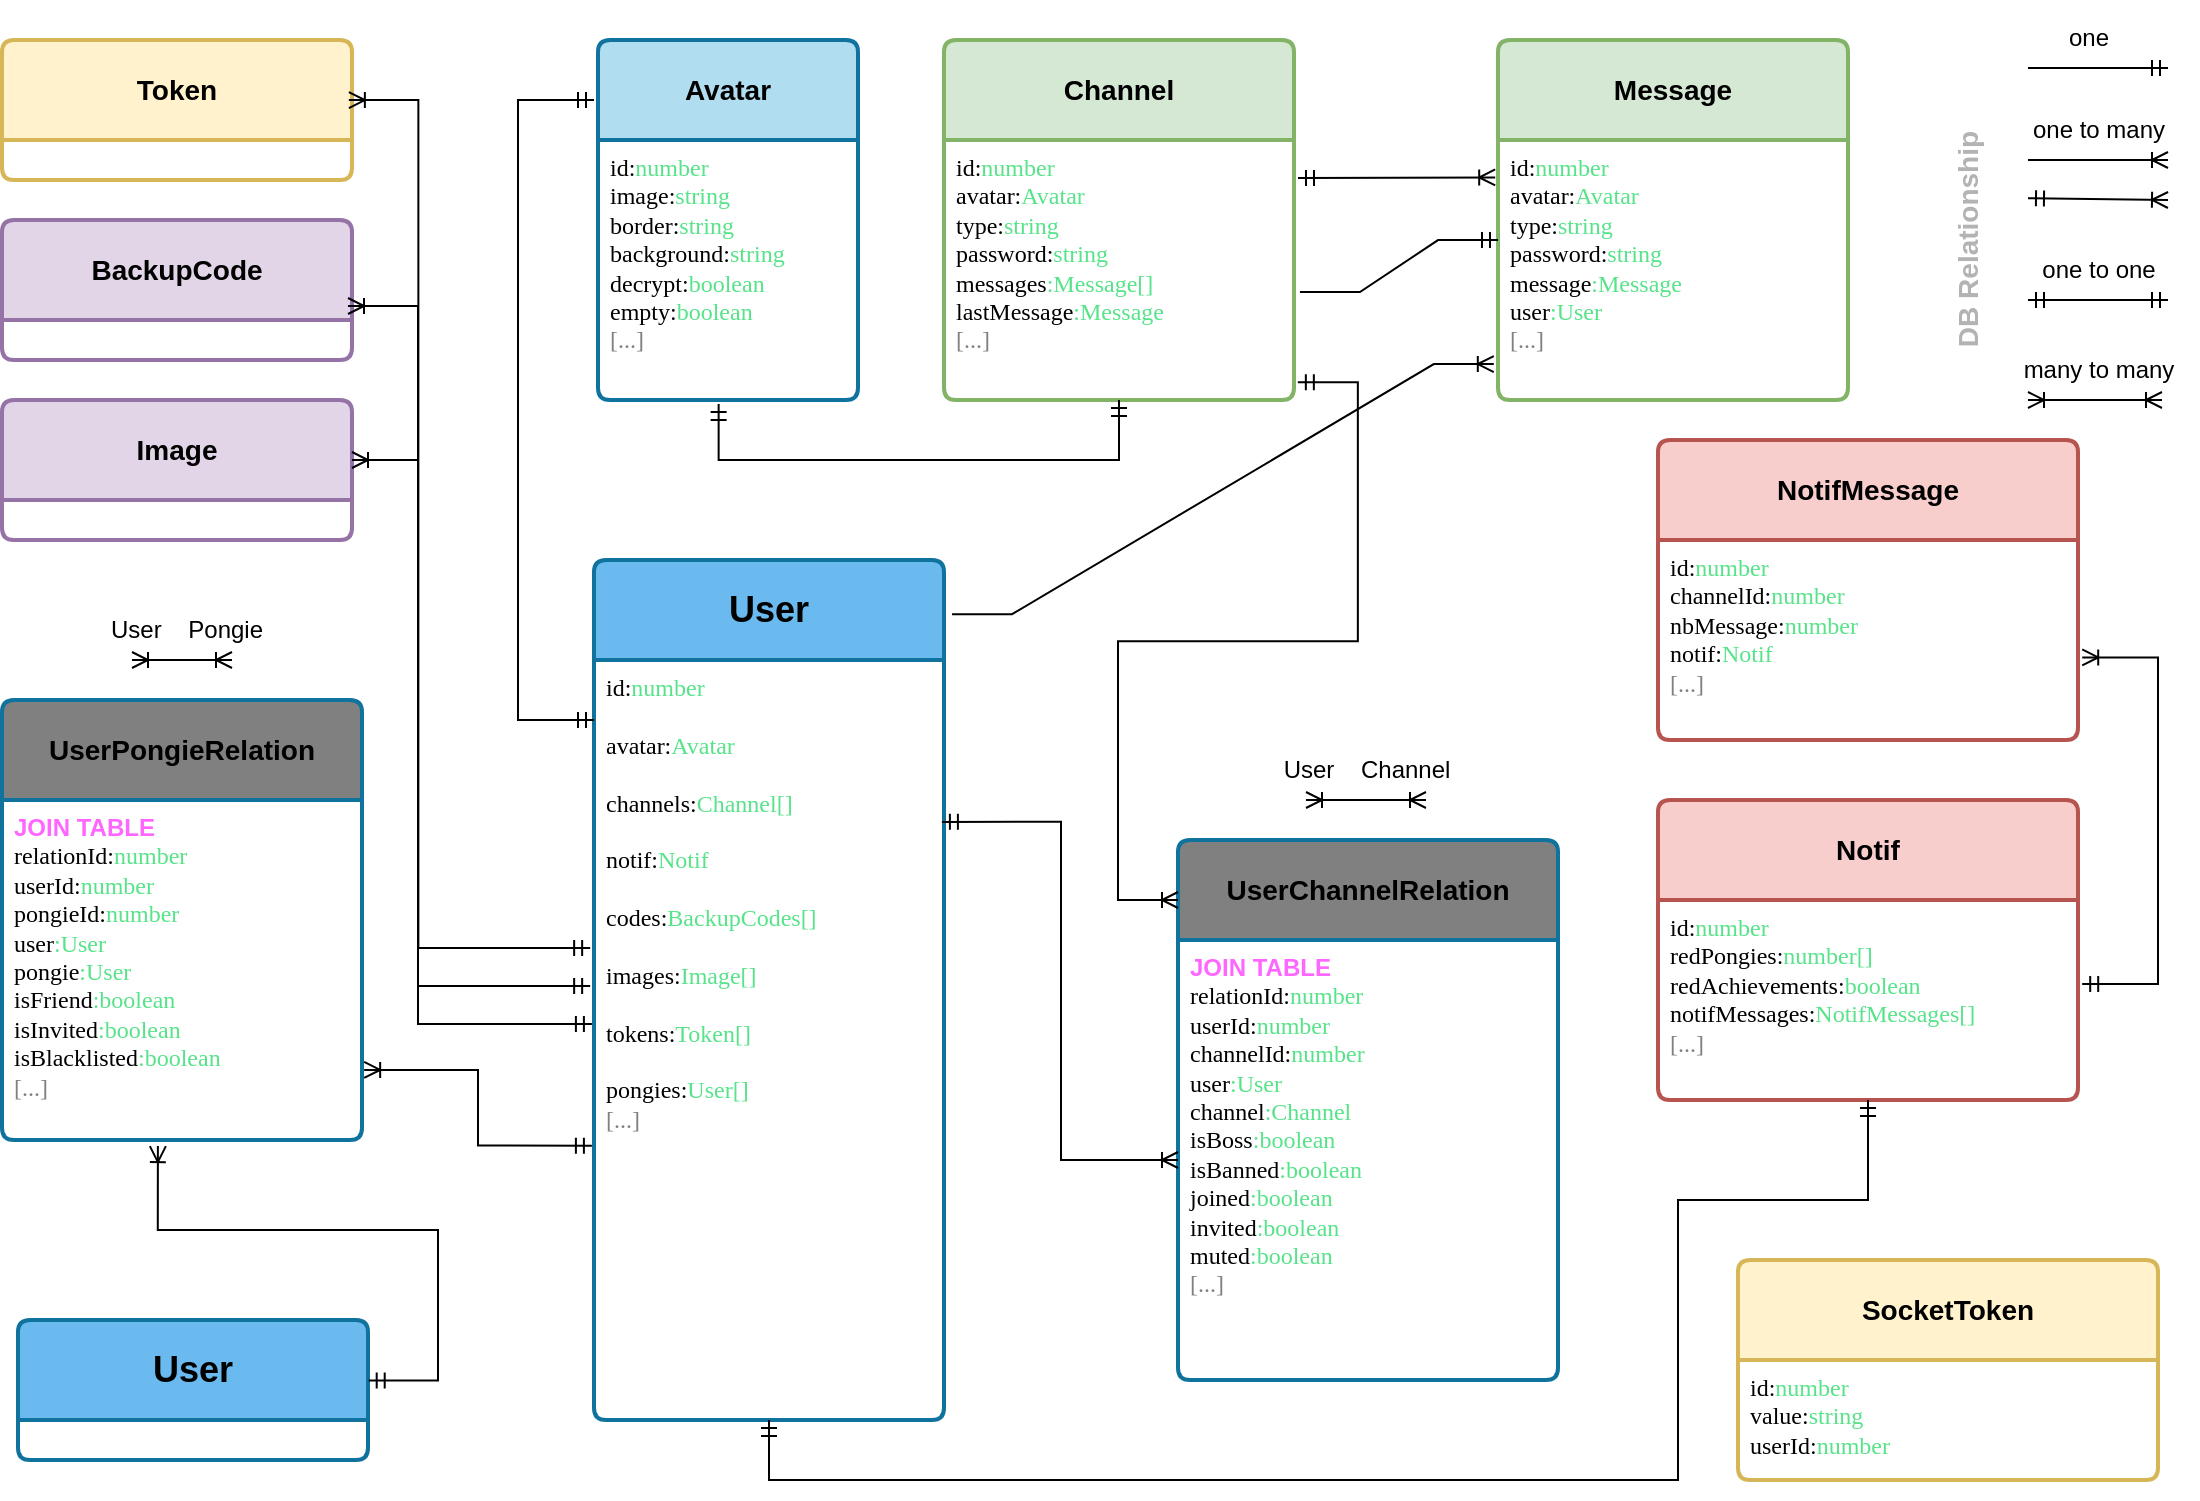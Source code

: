<mxfile version="21.8.2" type="device">
  <diagram name="Page-1" id="lZIOslRT0oEuY_ROMTBl">
    <mxGraphModel dx="759" dy="1109" grid="1" gridSize="10" guides="1" tooltips="1" connect="1" arrows="1" fold="1" page="1" pageScale="1" pageWidth="1169" pageHeight="827" math="0" shadow="0">
      <root>
        <mxCell id="0" />
        <mxCell id="1" parent="0" />
        <mxCell id="j-FZtMcil6Uh2wWwceDC-28" value="&lt;b&gt;&lt;font style=&quot;font-size: 18px;&quot;&gt;User&lt;/font&gt;&lt;/b&gt;" style="swimlane;childLayout=stackLayout;horizontal=1;startSize=50;horizontalStack=0;rounded=1;fontSize=14;fontStyle=0;strokeWidth=2;resizeParent=0;resizeLast=1;shadow=0;dashed=0;align=center;arcSize=4;whiteSpace=wrap;html=1;fillColor=#6ABAF0;strokeColor=#10739e;" parent="1" vertex="1">
          <mxGeometry x="338" y="300" width="175" height="430" as="geometry">
            <mxRectangle x="425" y="280" width="80" height="50" as="alternateBounds" />
          </mxGeometry>
        </mxCell>
        <mxCell id="j-FZtMcil6Uh2wWwceDC-29" value="&lt;div&gt;&lt;font face=&quot;Lucida Console&quot;&gt;id:&lt;font color=&quot;#57e389&quot;&gt;number&lt;/font&gt;&lt;/font&gt;&lt;/div&gt;&lt;div&gt;&lt;div&gt;&lt;font face=&quot;Lucida Console&quot;&gt;&lt;br&gt;&lt;/font&gt;&lt;/div&gt;&lt;div&gt;&lt;font face=&quot;Lucida Console&quot;&gt;avatar:&lt;font color=&quot;#57e389&quot;&gt;Avatar&lt;/font&gt;&lt;/font&gt;&lt;div&gt;&lt;br&gt;&lt;/div&gt;&lt;/div&gt;&lt;/div&gt;&lt;div&gt;&lt;div&gt;&lt;font face=&quot;Lucida Console&quot;&gt;channels:&lt;font color=&quot;#57e389&quot;&gt;Channel[]&lt;/font&gt;&lt;/font&gt;&lt;/div&gt;&lt;/div&gt;&lt;div&gt;&lt;div&gt;&lt;div&gt;&lt;font face=&quot;Lucida Console&quot;&gt;&lt;br&gt;&lt;/font&gt;&lt;/div&gt;&lt;div&gt;&lt;font face=&quot;Lucida Console&quot;&gt;notif:&lt;font color=&quot;#57e389&quot;&gt;Notif&lt;/font&gt;&lt;/font&gt;&lt;/div&gt;&lt;div&gt;&lt;div&gt;&lt;div&gt;&lt;font face=&quot;Lucida Console&quot;&gt;&lt;br&gt;&lt;/font&gt;&lt;/div&gt;&lt;div&gt;&lt;font face=&quot;Lucida Console&quot;&gt;codes:&lt;font color=&quot;#57e389&quot;&gt;BackupCodes[]&lt;/font&gt;&lt;/font&gt;&lt;/div&gt;&lt;/div&gt;&lt;/div&gt;&lt;/div&gt;&lt;/div&gt;&lt;div&gt;&lt;div&gt;&lt;div&gt;&lt;font face=&quot;Lucida Console&quot;&gt;&lt;br&gt;&lt;/font&gt;&lt;/div&gt;&lt;div&gt;&lt;font face=&quot;Lucida Console&quot;&gt;images:&lt;font color=&quot;#57e389&quot;&gt;Image[]&lt;/font&gt;&lt;/font&gt;&lt;/div&gt;&lt;div&gt;&lt;div&gt;&lt;div&gt;&lt;font face=&quot;Lucida Console&quot;&gt;&lt;br&gt;&lt;/font&gt;&lt;/div&gt;&lt;div&gt;&lt;font face=&quot;Lucida Console&quot;&gt;tokens:&lt;font color=&quot;#57e389&quot;&gt;Token[]&lt;/font&gt;&lt;/font&gt;&lt;/div&gt;&lt;div&gt;&lt;font face=&quot;Lucida Console&quot;&gt;&lt;font color=&quot;#57e389&quot;&gt;&lt;br&gt;&lt;/font&gt;&lt;/font&gt;&lt;/div&gt;&lt;div&gt;&lt;div&gt;&lt;font face=&quot;Lucida Console&quot;&gt;pongies:&lt;font color=&quot;#57e389&quot;&gt;User[]&lt;/font&gt;&lt;/font&gt;&lt;/div&gt;&lt;/div&gt;&lt;/div&gt;&lt;/div&gt;&lt;/div&gt;&lt;/div&gt;&lt;div&gt;&lt;font face=&quot;Lucida Console&quot; color=&quot;#808080&quot;&gt;[...]&lt;/font&gt;&lt;font face=&quot;Lucida Console&quot;&gt;&lt;br&gt;&lt;/font&gt;&lt;/div&gt;" style="align=left;strokeColor=none;fillColor=none;spacingLeft=4;fontSize=12;verticalAlign=top;resizable=0;rotatable=0;part=1;html=1;" parent="j-FZtMcil6Uh2wWwceDC-28" vertex="1">
          <mxGeometry y="50" width="175" height="380" as="geometry" />
        </mxCell>
        <mxCell id="j-FZtMcil6Uh2wWwceDC-30" value="&lt;b&gt;Avatar&lt;/b&gt;" style="swimlane;childLayout=stackLayout;horizontal=1;startSize=50;horizontalStack=0;rounded=1;fontSize=14;fontStyle=0;strokeWidth=2;resizeParent=0;resizeLast=1;shadow=0;dashed=0;align=center;arcSize=4;whiteSpace=wrap;html=1;fillColor=#b1ddf0;strokeColor=#10739e;" parent="1" vertex="1">
          <mxGeometry x="340" y="40" width="130" height="180" as="geometry" />
        </mxCell>
        <mxCell id="j-FZtMcil6Uh2wWwceDC-31" value="&lt;div&gt;&lt;font face=&quot;Lucida Console&quot;&gt;id:&lt;font color=&quot;#57e389&quot;&gt;number&lt;/font&gt;&lt;/font&gt;&lt;/div&gt;&lt;div&gt;&lt;font face=&quot;Lucida Console&quot;&gt;image:&lt;font color=&quot;#57e389&quot;&gt;string&lt;/font&gt;&lt;/font&gt;&lt;/div&gt;&lt;div&gt;&lt;font face=&quot;Lucida Console&quot;&gt;border:&lt;font color=&quot;#57e389&quot;&gt;string&lt;/font&gt;&lt;/font&gt;&lt;/div&gt;&lt;div&gt;&lt;font face=&quot;Lucida Console&quot;&gt;background:&lt;font color=&quot;#57e389&quot;&gt;string&lt;/font&gt;&lt;/font&gt;&lt;/div&gt;&lt;div&gt;&lt;font face=&quot;Lucida Console&quot;&gt;decrypt:&lt;font color=&quot;#57e389&quot;&gt;boolean&lt;/font&gt;&lt;/font&gt;&lt;/div&gt;&lt;div&gt;&lt;font face=&quot;Lucida Console&quot;&gt;empty:&lt;font color=&quot;#57e389&quot;&gt;boolean&lt;/font&gt;&lt;br&gt;&lt;/font&gt;&lt;/div&gt;&lt;div&gt;&lt;font face=&quot;Lucida Console&quot; color=&quot;#808080&quot;&gt;[...]&lt;/font&gt;&lt;/div&gt;" style="align=left;strokeColor=none;fillColor=none;spacingLeft=4;fontSize=12;verticalAlign=top;resizable=0;rotatable=0;part=1;html=1;" parent="j-FZtMcil6Uh2wWwceDC-30" vertex="1">
          <mxGeometry y="50" width="130" height="130" as="geometry" />
        </mxCell>
        <mxCell id="j-FZtMcil6Uh2wWwceDC-37" value="" style="edgeStyle=elbowEdgeStyle;fontSize=12;html=1;endArrow=ERmandOne;startArrow=ERmandOne;rounded=0;entryX=0.011;entryY=0.079;entryDx=0;entryDy=0;entryPerimeter=0;" parent="1" edge="1">
          <mxGeometry width="100" height="100" relative="1" as="geometry">
            <mxPoint x="338" y="70" as="sourcePoint" />
            <mxPoint x="338.005" y="380.02" as="targetPoint" />
            <Array as="points">
              <mxPoint x="300" y="220" />
            </Array>
          </mxGeometry>
        </mxCell>
        <mxCell id="j-FZtMcil6Uh2wWwceDC-41" value="&lt;b&gt;&lt;font style=&quot;font-size: 18px;&quot;&gt;User&lt;/font&gt;&lt;/b&gt;" style="swimlane;childLayout=stackLayout;horizontal=1;startSize=50;horizontalStack=0;rounded=1;fontSize=14;fontStyle=0;strokeWidth=2;resizeParent=0;resizeLast=1;shadow=0;dashed=0;align=center;arcSize=4;whiteSpace=wrap;html=1;fillColor=#6ABAF0;strokeColor=#10739e;" parent="1" vertex="1">
          <mxGeometry x="50" y="680" width="175" height="70" as="geometry">
            <mxRectangle x="50" y="680" width="175" height="50" as="alternateBounds" />
          </mxGeometry>
        </mxCell>
        <mxCell id="j-FZtMcil6Uh2wWwceDC-43" value="&lt;b&gt;UserPongieRelation&lt;/b&gt;" style="swimlane;childLayout=stackLayout;horizontal=1;startSize=50;horizontalStack=0;rounded=1;fontSize=14;fontStyle=0;strokeWidth=2;resizeParent=0;resizeLast=1;shadow=0;dashed=0;align=center;arcSize=4;whiteSpace=wrap;html=1;fillColor=#808080;strokeColor=#10739e;" parent="1" vertex="1">
          <mxGeometry x="42" y="370" width="180" height="220" as="geometry">
            <mxRectangle x="425" y="280" width="80" height="50" as="alternateBounds" />
          </mxGeometry>
        </mxCell>
        <mxCell id="j-FZtMcil6Uh2wWwceDC-44" value="&lt;div align=&quot;left&quot;&gt;&lt;b&gt;&lt;font color=&quot;#ff66ff&quot;&gt;JOIN TABLE&lt;/font&gt;&lt;/b&gt;&lt;br&gt;&lt;/div&gt;&lt;div&gt;&lt;font face=&quot;Lucida Console&quot;&gt;relationId:&lt;font color=&quot;#57e389&quot;&gt;number&lt;/font&gt;&lt;/font&gt;&lt;/div&gt;&lt;div&gt;&lt;div&gt;&lt;font face=&quot;Lucida Console&quot;&gt;userId:&lt;font color=&quot;#57e389&quot;&gt;number&lt;/font&gt;&lt;/font&gt;&lt;/div&gt;&lt;div&gt;&lt;font face=&quot;Lucida Console&quot;&gt;pongieId:&lt;font color=&quot;#57e389&quot;&gt;number&lt;/font&gt;&lt;/font&gt;&lt;div&gt;&lt;font face=&quot;Lucida Console&quot;&gt;user&lt;font color=&quot;#57e389&quot;&gt;:User&lt;/font&gt;&lt;/font&gt;&lt;/div&gt;&lt;div&gt;&lt;div&gt;&lt;font face=&quot;Lucida Console&quot;&gt;pongie&lt;font color=&quot;#57e389&quot;&gt;:User&lt;/font&gt;&lt;/font&gt;&lt;/div&gt;&lt;div&gt;&lt;div&gt;&lt;font face=&quot;Lucida Console&quot;&gt;isFriend&lt;font color=&quot;#57e389&quot;&gt;:boolean&lt;/font&gt;&lt;/font&gt;&lt;/div&gt;&lt;div&gt;&lt;div&gt;&lt;div&gt;&lt;font face=&quot;Lucida Console&quot;&gt;isInvited&lt;font color=&quot;#57e389&quot;&gt;:boolean&lt;/font&gt;&lt;/font&gt;&lt;/div&gt;&lt;div&gt;&lt;div&gt;&lt;div&gt;&lt;div&gt;&lt;font face=&quot;Lucida Console&quot;&gt;isBlacklisted&lt;font color=&quot;#57e389&quot;&gt;:boolean&lt;/font&gt;&lt;/font&gt;&lt;/div&gt;&lt;/div&gt;&lt;/div&gt;&lt;/div&gt;&lt;/div&gt;&lt;/div&gt;&lt;/div&gt;&lt;/div&gt;&lt;/div&gt;&lt;/div&gt;&lt;div&gt;&lt;font face=&quot;Lucida Console&quot; color=&quot;#808080&quot;&gt;[...]&lt;/font&gt;&lt;font face=&quot;Lucida Console&quot;&gt;&lt;br&gt;&lt;/font&gt;&lt;/div&gt;" style="align=left;strokeColor=none;fillColor=none;spacingLeft=4;fontSize=12;verticalAlign=top;resizable=0;rotatable=0;part=1;html=1;" parent="j-FZtMcil6Uh2wWwceDC-43" vertex="1">
          <mxGeometry y="50" width="180" height="170" as="geometry" />
        </mxCell>
        <mxCell id="j-FZtMcil6Uh2wWwceDC-47" value="" style="edgeStyle=orthogonalEdgeStyle;fontSize=12;html=1;endArrow=ERoneToMany;startArrow=ERmandOne;rounded=0;exitX=-0.006;exitY=0.639;exitDx=0;exitDy=0;exitPerimeter=0;entryX=1.006;entryY=0.794;entryDx=0;entryDy=0;entryPerimeter=0;" parent="1" source="j-FZtMcil6Uh2wWwceDC-29" target="j-FZtMcil6Uh2wWwceDC-44" edge="1">
          <mxGeometry width="100" height="100" relative="1" as="geometry">
            <mxPoint x="280" y="380" as="sourcePoint" />
            <mxPoint x="280" y="310" as="targetPoint" />
          </mxGeometry>
        </mxCell>
        <mxCell id="j-FZtMcil6Uh2wWwceDC-48" value="" style="edgeStyle=orthogonalEdgeStyle;fontSize=12;html=1;endArrow=ERoneToMany;startArrow=ERmandOne;rounded=0;exitX=1.002;exitY=0.433;exitDx=0;exitDy=0;exitPerimeter=0;entryX=0.433;entryY=1.018;entryDx=0;entryDy=0;entryPerimeter=0;" parent="1" source="j-FZtMcil6Uh2wWwceDC-41" target="j-FZtMcil6Uh2wWwceDC-44" edge="1">
          <mxGeometry width="100" height="100" relative="1" as="geometry">
            <mxPoint x="260" y="710" as="sourcePoint" />
            <mxPoint x="120" y="640" as="targetPoint" />
            <Array as="points">
              <mxPoint x="260" y="710" />
              <mxPoint x="260" y="635" />
              <mxPoint x="120" y="635" />
            </Array>
          </mxGeometry>
        </mxCell>
        <mxCell id="j-FZtMcil6Uh2wWwceDC-57" value="&lt;b&gt;UserChannelRelation&lt;/b&gt;" style="swimlane;childLayout=stackLayout;horizontal=1;startSize=50;horizontalStack=0;rounded=1;fontSize=14;fontStyle=0;strokeWidth=2;resizeParent=0;resizeLast=1;shadow=0;dashed=0;align=center;arcSize=4;whiteSpace=wrap;html=1;fillColor=#808080;strokeColor=#10739e;" parent="1" vertex="1">
          <mxGeometry x="630" y="440" width="190" height="270" as="geometry">
            <mxRectangle x="425" y="280" width="80" height="50" as="alternateBounds" />
          </mxGeometry>
        </mxCell>
        <mxCell id="j-FZtMcil6Uh2wWwceDC-58" value="&lt;div align=&quot;left&quot;&gt;&lt;b&gt;&lt;font color=&quot;#ff66ff&quot;&gt;JOIN TABLE&lt;/font&gt;&lt;/b&gt;&lt;br&gt;&lt;/div&gt;&lt;div&gt;&lt;font face=&quot;Lucida Console&quot;&gt;relationId:&lt;font color=&quot;#57e389&quot;&gt;number&lt;/font&gt;&lt;/font&gt;&lt;/div&gt;&lt;div&gt;&lt;div&gt;&lt;font face=&quot;Lucida Console&quot;&gt;userId:&lt;font color=&quot;#57e389&quot;&gt;number&lt;/font&gt;&lt;/font&gt;&lt;/div&gt;&lt;div&gt;&lt;font face=&quot;Lucida Console&quot;&gt;channelId:&lt;font color=&quot;#57e389&quot;&gt;number&lt;/font&gt;&lt;/font&gt;&lt;div&gt;&lt;font face=&quot;Lucida Console&quot;&gt;user&lt;font color=&quot;#57e389&quot;&gt;:User&lt;/font&gt;&lt;/font&gt;&lt;/div&gt;&lt;div&gt;&lt;div&gt;&lt;font face=&quot;Lucida Console&quot;&gt;channel&lt;font color=&quot;#57e389&quot;&gt;:Channel&lt;/font&gt;&lt;/font&gt;&lt;/div&gt;&lt;div&gt;&lt;div&gt;&lt;font face=&quot;Lucida Console&quot;&gt;isBoss&lt;font color=&quot;#57e389&quot;&gt;:boolean&lt;/font&gt;&lt;/font&gt;&lt;/div&gt;&lt;div&gt;&lt;div&gt;&lt;div&gt;&lt;font face=&quot;Lucida Console&quot;&gt;isBanned&lt;font color=&quot;#57e389&quot;&gt;:boolean&lt;/font&gt;&lt;/font&gt;&lt;/div&gt;&lt;div&gt;&lt;div&gt;&lt;div&gt;&lt;div&gt;&lt;font face=&quot;Lucida Console&quot;&gt;joined&lt;font color=&quot;#57e389&quot;&gt;:boolean&lt;/font&gt;&lt;/font&gt;&lt;/div&gt;&lt;div&gt;&lt;div&gt;&lt;div&gt;&lt;div&gt;&lt;div&gt;&lt;font face=&quot;Lucida Console&quot;&gt;invited&lt;font color=&quot;#57e389&quot;&gt;:boolean&lt;/font&gt;&lt;/font&gt;&lt;/div&gt;&lt;div&gt;&lt;div&gt;&lt;div&gt;&lt;div&gt;&lt;div&gt;&lt;font face=&quot;Lucida Console&quot;&gt;muted&lt;font color=&quot;#57e389&quot;&gt;:boolean&lt;/font&gt;&lt;/font&gt;&lt;/div&gt;&lt;/div&gt;&lt;/div&gt;&lt;/div&gt;&lt;/div&gt;&lt;/div&gt;&lt;/div&gt;&lt;/div&gt;&lt;/div&gt;&lt;/div&gt;&lt;/div&gt;&lt;/div&gt;&lt;/div&gt;&lt;/div&gt;&lt;/div&gt;&lt;/div&gt;&lt;/div&gt;&lt;/div&gt;&lt;div&gt;&lt;font face=&quot;Lucida Console&quot; color=&quot;#808080&quot;&gt;[...]&lt;/font&gt;&lt;font face=&quot;Lucida Console&quot;&gt;&lt;br&gt;&lt;/font&gt;&lt;/div&gt;" style="align=left;strokeColor=none;fillColor=none;spacingLeft=4;fontSize=12;verticalAlign=top;resizable=0;rotatable=0;part=1;html=1;" parent="j-FZtMcil6Uh2wWwceDC-57" vertex="1">
          <mxGeometry y="50" width="190" height="220" as="geometry" />
        </mxCell>
        <mxCell id="j-FZtMcil6Uh2wWwceDC-59" value="" style="edgeStyle=orthogonalEdgeStyle;fontSize=12;html=1;endArrow=ERoneToMany;startArrow=ERmandOne;rounded=0;exitX=0.994;exitY=0.213;exitDx=0;exitDy=0;exitPerimeter=0;entryX=0;entryY=0.5;entryDx=0;entryDy=0;" parent="1" source="j-FZtMcil6Uh2wWwceDC-29" target="j-FZtMcil6Uh2wWwceDC-58" edge="1">
          <mxGeometry width="100" height="100" relative="1" as="geometry">
            <mxPoint x="600" y="395.93" as="sourcePoint" />
            <mxPoint x="683" y="520" as="targetPoint" />
          </mxGeometry>
        </mxCell>
        <mxCell id="j-FZtMcil6Uh2wWwceDC-63" value="" style="group" parent="1" vertex="1" connectable="0">
          <mxGeometry x="669" y="390" width="165" height="30" as="geometry" />
        </mxCell>
        <mxCell id="j-FZtMcil6Uh2wWwceDC-61" value="User&amp;nbsp;&amp;nbsp;&amp;nbsp; Channel" style="text;html=1;align=center;verticalAlign=middle;resizable=0;points=[];autosize=1;strokeColor=none;fillColor=none;" parent="j-FZtMcil6Uh2wWwceDC-63" vertex="1">
          <mxGeometry width="110" height="30" as="geometry" />
        </mxCell>
        <mxCell id="j-FZtMcil6Uh2wWwceDC-62" value="" style="edgeStyle=entityRelationEdgeStyle;fontSize=12;html=1;endArrow=ERoneToMany;startArrow=ERoneToMany;rounded=0;" parent="j-FZtMcil6Uh2wWwceDC-63" edge="1">
          <mxGeometry width="100" height="100" relative="1" as="geometry">
            <mxPoint x="25" y="30" as="sourcePoint" />
            <mxPoint x="85" y="30" as="targetPoint" />
            <Array as="points">
              <mxPoint x="165" y="30" />
            </Array>
          </mxGeometry>
        </mxCell>
        <mxCell id="j-FZtMcil6Uh2wWwceDC-64" value="" style="group" parent="1" vertex="1" connectable="0">
          <mxGeometry x="79" y="320" width="110" height="30" as="geometry" />
        </mxCell>
        <mxCell id="j-FZtMcil6Uh2wWwceDC-50" value="" style="edgeStyle=entityRelationEdgeStyle;fontSize=12;html=1;endArrow=ERoneToMany;startArrow=ERoneToMany;rounded=0;" parent="j-FZtMcil6Uh2wWwceDC-64" edge="1">
          <mxGeometry width="100" height="100" relative="1" as="geometry">
            <mxPoint x="28" y="30" as="sourcePoint" />
            <mxPoint x="78" y="30" as="targetPoint" />
          </mxGeometry>
        </mxCell>
        <mxCell id="j-FZtMcil6Uh2wWwceDC-56" value="User&amp;nbsp;&amp;nbsp;&amp;nbsp; Pongie" style="text;html=1;align=center;verticalAlign=middle;resizable=0;points=[];autosize=1;strokeColor=none;fillColor=none;" parent="j-FZtMcil6Uh2wWwceDC-64" vertex="1">
          <mxGeometry x="5" width="100" height="30" as="geometry" />
        </mxCell>
        <mxCell id="j-FZtMcil6Uh2wWwceDC-65" value="" style="edgeStyle=entityRelationEdgeStyle;fontSize=12;html=1;endArrow=ERoneToMany;startArrow=ERmandOne;rounded=0;exitX=1.011;exitY=0.932;exitDx=0;exitDy=0;exitPerimeter=0;" parent="1" source="j-FZtMcil6Uh2wWwceDC-71" edge="1">
          <mxGeometry width="100" height="100" relative="1" as="geometry">
            <mxPoint x="608.375" y="223.62" as="sourcePoint" />
            <mxPoint x="630" y="470" as="targetPoint" />
            <Array as="points">
              <mxPoint x="655.92" y="183.79" />
              <mxPoint x="935.92" y="223.79" />
              <mxPoint x="675.68" y="232.67" />
              <mxPoint x="1149.45" y="727.68" />
              <mxPoint x="1011.45" y="657.68" />
              <mxPoint x="991.45" y="637.68" />
              <mxPoint x="1109.45" y="697.68" />
              <mxPoint x="1227.45" y="677.68" />
            </Array>
          </mxGeometry>
        </mxCell>
        <mxCell id="j-FZtMcil6Uh2wWwceDC-70" value="&lt;div&gt;&lt;b&gt;Channel&lt;/b&gt;&lt;/div&gt;" style="swimlane;childLayout=stackLayout;horizontal=1;startSize=50;horizontalStack=0;rounded=1;fontSize=14;fontStyle=0;strokeWidth=2;resizeParent=0;resizeLast=1;shadow=0;dashed=0;align=center;arcSize=4;whiteSpace=wrap;html=1;fillColor=#d5e8d4;strokeColor=#82b366;" parent="1" vertex="1">
          <mxGeometry x="513" y="40" width="175" height="180" as="geometry">
            <mxRectangle x="425" y="280" width="80" height="50" as="alternateBounds" />
          </mxGeometry>
        </mxCell>
        <mxCell id="j-FZtMcil6Uh2wWwceDC-71" value="&lt;div&gt;&lt;font face=&quot;Lucida Console&quot;&gt;id:&lt;font color=&quot;#57e389&quot;&gt;number&lt;/font&gt;&lt;/font&gt;&lt;/div&gt;&lt;div&gt;&lt;div&gt;&lt;font face=&quot;Lucida Console&quot;&gt;avatar:&lt;font color=&quot;#57e389&quot;&gt;Avatar&lt;/font&gt;&lt;/font&gt;&lt;div&gt;&lt;font face=&quot;Lucida Console&quot;&gt;type:&lt;font color=&quot;#57e389&quot;&gt;string&lt;/font&gt;&lt;/font&gt;&lt;/div&gt;&lt;/div&gt;&lt;/div&gt;&lt;div&gt;&lt;div&gt;&lt;font face=&quot;Lucida Console&quot;&gt;password:&lt;font color=&quot;#57e389&quot;&gt;string&lt;/font&gt;&lt;/font&gt;&lt;/div&gt;&lt;div&gt;&lt;font face=&quot;Lucida Console&quot;&gt;messages&lt;font color=&quot;#57e389&quot;&gt;:Message[]&lt;/font&gt;&lt;/font&gt;&lt;/div&gt;&lt;div&gt;&lt;font face=&quot;Lucida Console&quot;&gt;lastMessage&lt;font color=&quot;#57e389&quot;&gt;:Message&lt;br&gt;&lt;/font&gt;&lt;/font&gt;&lt;/div&gt;&lt;/div&gt;&lt;div&gt;&lt;font face=&quot;Lucida Console&quot; color=&quot;#808080&quot;&gt;[...]&lt;/font&gt;&lt;font face=&quot;Lucida Console&quot;&gt;&lt;br&gt;&lt;/font&gt;&lt;/div&gt;" style="align=left;strokeColor=none;fillColor=none;spacingLeft=4;fontSize=12;verticalAlign=top;resizable=0;rotatable=0;part=1;html=1;" parent="j-FZtMcil6Uh2wWwceDC-70" vertex="1">
          <mxGeometry y="50" width="175" height="130" as="geometry" />
        </mxCell>
        <mxCell id="j-FZtMcil6Uh2wWwceDC-72" value="" style="edgeStyle=elbowEdgeStyle;fontSize=12;html=1;endArrow=ERmandOne;startArrow=ERmandOne;rounded=0;elbow=vertical;exitX=0.464;exitY=1.015;exitDx=0;exitDy=0;exitPerimeter=0;entryX=0.5;entryY=1;entryDx=0;entryDy=0;" parent="1" source="j-FZtMcil6Uh2wWwceDC-31" target="j-FZtMcil6Uh2wWwceDC-71" edge="1">
          <mxGeometry width="100" height="100" relative="1" as="geometry">
            <mxPoint x="380" y="220" as="sourcePoint" />
            <mxPoint x="580" y="230" as="targetPoint" />
            <Array as="points">
              <mxPoint x="470" y="250" />
            </Array>
          </mxGeometry>
        </mxCell>
        <mxCell id="j-FZtMcil6Uh2wWwceDC-74" value="&lt;b&gt;Message&lt;/b&gt;" style="swimlane;childLayout=stackLayout;horizontal=1;startSize=50;horizontalStack=0;rounded=1;fontSize=14;fontStyle=0;strokeWidth=2;resizeParent=0;resizeLast=1;shadow=0;dashed=0;align=center;arcSize=4;whiteSpace=wrap;html=1;fillColor=#d5e8d4;strokeColor=#82b366;" parent="1" vertex="1">
          <mxGeometry x="790" y="40" width="175" height="180" as="geometry">
            <mxRectangle x="425" y="280" width="80" height="50" as="alternateBounds" />
          </mxGeometry>
        </mxCell>
        <mxCell id="j-FZtMcil6Uh2wWwceDC-75" value="&lt;div&gt;&lt;font face=&quot;Lucida Console&quot;&gt;id:&lt;font color=&quot;#57e389&quot;&gt;number&lt;/font&gt;&lt;/font&gt;&lt;/div&gt;&lt;div&gt;&lt;div&gt;&lt;font face=&quot;Lucida Console&quot;&gt;avatar:&lt;font color=&quot;#57e389&quot;&gt;Avatar&lt;/font&gt;&lt;/font&gt;&lt;div&gt;&lt;font face=&quot;Lucida Console&quot;&gt;type:&lt;font color=&quot;#57e389&quot;&gt;string&lt;/font&gt;&lt;/font&gt;&lt;/div&gt;&lt;/div&gt;&lt;/div&gt;&lt;div&gt;&lt;div&gt;&lt;font face=&quot;Lucida Console&quot;&gt;password:&lt;font color=&quot;#57e389&quot;&gt;string&lt;/font&gt;&lt;/font&gt;&lt;/div&gt;&lt;div&gt;&lt;font face=&quot;Lucida Console&quot;&gt;message&lt;font color=&quot;#57e389&quot;&gt;:Message&lt;br&gt;&lt;/font&gt;&lt;/font&gt;&lt;/div&gt;&lt;/div&gt;&lt;div&gt;&lt;font face=&quot;Lucida Console&quot;&gt;user&lt;font color=&quot;#57e389&quot;&gt;:User&lt;/font&gt;&lt;/font&gt;&lt;/div&gt;&lt;div&gt;&lt;font face=&quot;Lucida Console&quot; color=&quot;#808080&quot;&gt;[...]&lt;/font&gt;&lt;font face=&quot;Lucida Console&quot;&gt;&lt;br&gt;&lt;/font&gt;&lt;/div&gt;" style="align=left;strokeColor=none;fillColor=none;spacingLeft=4;fontSize=12;verticalAlign=top;resizable=0;rotatable=0;part=1;html=1;" parent="j-FZtMcil6Uh2wWwceDC-74" vertex="1">
          <mxGeometry y="50" width="175" height="130" as="geometry" />
        </mxCell>
        <mxCell id="j-FZtMcil6Uh2wWwceDC-76" value="" style="fontSize=12;html=1;endArrow=ERoneToMany;startArrow=ERmandOne;rounded=0;entryX=-0.008;entryY=0.144;entryDx=0;entryDy=0;entryPerimeter=0;" parent="1" target="j-FZtMcil6Uh2wWwceDC-75" edge="1">
          <mxGeometry width="100" height="100" relative="1" as="geometry">
            <mxPoint x="690" y="109" as="sourcePoint" />
            <mxPoint x="750" y="120" as="targetPoint" />
          </mxGeometry>
        </mxCell>
        <mxCell id="j-FZtMcil6Uh2wWwceDC-82" value="" style="edgeStyle=entityRelationEdgeStyle;fontSize=12;html=1;endArrow=ERmandOne;rounded=0;exitX=1.017;exitY=0.585;exitDx=0;exitDy=0;entryX=0;entryY=0.385;entryDx=0;entryDy=0;entryPerimeter=0;exitPerimeter=0;" parent="1" source="j-FZtMcil6Uh2wWwceDC-71" target="j-FZtMcil6Uh2wWwceDC-75" edge="1">
          <mxGeometry width="100" height="100" relative="1" as="geometry">
            <mxPoint x="660" y="320" as="sourcePoint" />
            <mxPoint x="760" y="220" as="targetPoint" />
          </mxGeometry>
        </mxCell>
        <mxCell id="j-FZtMcil6Uh2wWwceDC-84" value="" style="edgeStyle=entityRelationEdgeStyle;fontSize=12;html=1;endArrow=ERoneToMany;rounded=0;exitX=1.023;exitY=0.063;exitDx=0;exitDy=0;exitPerimeter=0;entryX=-0.012;entryY=0.862;entryDx=0;entryDy=0;entryPerimeter=0;" parent="1" source="j-FZtMcil6Uh2wWwceDC-28" target="j-FZtMcil6Uh2wWwceDC-75" edge="1">
          <mxGeometry width="100" height="100" relative="1" as="geometry">
            <mxPoint x="600" y="350" as="sourcePoint" />
            <mxPoint x="758" y="213" as="targetPoint" />
            <Array as="points">
              <mxPoint x="940" y="160" />
            </Array>
          </mxGeometry>
        </mxCell>
        <mxCell id="j-FZtMcil6Uh2wWwceDC-86" value="&lt;b&gt;Notif&lt;/b&gt;" style="swimlane;childLayout=stackLayout;horizontal=1;startSize=50;horizontalStack=0;rounded=1;fontSize=14;fontStyle=0;strokeWidth=2;resizeParent=0;resizeLast=1;shadow=0;dashed=0;align=center;arcSize=4;whiteSpace=wrap;html=1;fillColor=#f8cecc;strokeColor=#b85450;" parent="1" vertex="1">
          <mxGeometry x="870" y="420" width="210" height="150" as="geometry">
            <mxRectangle x="425" y="280" width="80" height="50" as="alternateBounds" />
          </mxGeometry>
        </mxCell>
        <mxCell id="j-FZtMcil6Uh2wWwceDC-87" value="&lt;div&gt;&lt;font face=&quot;Lucida Console&quot;&gt;id:&lt;font color=&quot;#57e389&quot;&gt;number&lt;/font&gt;&lt;/font&gt;&lt;/div&gt;&lt;div&gt;&lt;div&gt;&lt;font face=&quot;Lucida Console&quot;&gt;redPongies:&lt;font color=&quot;#57e389&quot;&gt;number[]&lt;/font&gt;&lt;/font&gt;&lt;div&gt;&lt;font face=&quot;Lucida Console&quot;&gt;redAchievements:&lt;font color=&quot;#57e389&quot;&gt;boolean&lt;/font&gt;&lt;/font&gt;&lt;/div&gt;&lt;/div&gt;&lt;/div&gt;&lt;div&gt;&lt;div&gt;&lt;font face=&quot;Lucida Console&quot;&gt;notifMessages:&lt;font color=&quot;#57e389&quot;&gt;NotifMessages[]&lt;/font&gt;&lt;/font&gt;&lt;/div&gt;&lt;/div&gt;&lt;div&gt;&lt;font face=&quot;Lucida Console&quot; color=&quot;#808080&quot;&gt;[...]&lt;/font&gt;&lt;font face=&quot;Lucida Console&quot;&gt;&lt;br&gt;&lt;/font&gt;&lt;/div&gt;" style="align=left;strokeColor=none;fillColor=none;spacingLeft=4;fontSize=12;verticalAlign=top;resizable=0;rotatable=0;part=1;html=1;" parent="j-FZtMcil6Uh2wWwceDC-86" vertex="1">
          <mxGeometry y="50" width="210" height="100" as="geometry" />
        </mxCell>
        <mxCell id="j-FZtMcil6Uh2wWwceDC-88" value="" style="edgeStyle=orthogonalEdgeStyle;fontSize=12;html=1;endArrow=ERmandOne;startArrow=ERmandOne;rounded=0;elbow=vertical;exitX=0.5;exitY=1;exitDx=0;exitDy=0;entryX=0.5;entryY=1;entryDx=0;entryDy=0;" parent="1" source="j-FZtMcil6Uh2wWwceDC-29" target="j-FZtMcil6Uh2wWwceDC-87" edge="1">
          <mxGeometry width="100" height="100" relative="1" as="geometry">
            <mxPoint x="500" y="760" as="sourcePoint" />
            <mxPoint x="1020" y="760" as="targetPoint" />
            <Array as="points">
              <mxPoint x="426" y="760" />
              <mxPoint x="880" y="760" />
              <mxPoint x="880" y="620" />
              <mxPoint x="975" y="620" />
            </Array>
          </mxGeometry>
        </mxCell>
        <mxCell id="j-FZtMcil6Uh2wWwceDC-89" value="" style="edgeStyle=elbowEdgeStyle;fontSize=12;html=1;endArrow=ERoneToMany;startArrow=ERmandOne;rounded=0;entryX=1.01;entryY=0.587;entryDx=0;entryDy=0;entryPerimeter=0;exitX=1.01;exitY=0.42;exitDx=0;exitDy=0;exitPerimeter=0;" parent="1" source="j-FZtMcil6Uh2wWwceDC-87" target="j-FZtMcil6Uh2wWwceDC-91" edge="1">
          <mxGeometry width="100" height="100" relative="1" as="geometry">
            <mxPoint x="1090" y="685" as="sourcePoint" />
            <mxPoint x="1090" y="390" as="targetPoint" />
            <Array as="points">
              <mxPoint x="1120" y="540" />
            </Array>
          </mxGeometry>
        </mxCell>
        <mxCell id="j-FZtMcil6Uh2wWwceDC-90" value="&lt;b&gt;NotifMessage&lt;/b&gt;" style="swimlane;childLayout=stackLayout;horizontal=1;startSize=50;horizontalStack=0;rounded=1;fontSize=14;fontStyle=0;strokeWidth=2;resizeParent=0;resizeLast=1;shadow=0;dashed=0;align=center;arcSize=4;whiteSpace=wrap;html=1;fillColor=#f8cecc;strokeColor=#b85450;" parent="1" vertex="1">
          <mxGeometry x="870" y="240" width="210" height="150" as="geometry">
            <mxRectangle x="425" y="280" width="80" height="50" as="alternateBounds" />
          </mxGeometry>
        </mxCell>
        <mxCell id="j-FZtMcil6Uh2wWwceDC-91" value="&lt;div&gt;&lt;font face=&quot;Lucida Console&quot;&gt;id:&lt;font color=&quot;#57e389&quot;&gt;number&lt;/font&gt;&lt;/font&gt;&lt;/div&gt;&lt;div&gt;&lt;div&gt;&lt;font face=&quot;Lucida Console&quot;&gt;channelId:&lt;font color=&quot;#57e389&quot;&gt;number&lt;/font&gt;&lt;/font&gt;&lt;div&gt;&lt;font face=&quot;Lucida Console&quot;&gt;nbMessage:&lt;font color=&quot;#57e389&quot;&gt;number&lt;/font&gt;&lt;/font&gt;&lt;/div&gt;&lt;/div&gt;&lt;/div&gt;&lt;div&gt;&lt;div&gt;&lt;font face=&quot;Lucida Console&quot;&gt;notif:&lt;font color=&quot;#57e389&quot;&gt;Notif&lt;/font&gt;&lt;/font&gt;&lt;/div&gt;&lt;/div&gt;&lt;div&gt;&lt;font face=&quot;Lucida Console&quot; color=&quot;#808080&quot;&gt;[...]&lt;/font&gt;&lt;font face=&quot;Lucida Console&quot;&gt;&lt;br&gt;&lt;/font&gt;&lt;/div&gt;" style="align=left;strokeColor=none;fillColor=none;spacingLeft=4;fontSize=12;verticalAlign=top;resizable=0;rotatable=0;part=1;html=1;" parent="j-FZtMcil6Uh2wWwceDC-90" vertex="1">
          <mxGeometry y="50" width="210" height="100" as="geometry" />
        </mxCell>
        <mxCell id="j-FZtMcil6Uh2wWwceDC-92" value="&lt;b&gt;Token&lt;/b&gt;" style="swimlane;childLayout=stackLayout;horizontal=1;startSize=50;horizontalStack=0;rounded=1;fontSize=14;fontStyle=0;strokeWidth=2;resizeParent=0;resizeLast=1;shadow=0;dashed=0;align=center;arcSize=4;whiteSpace=wrap;html=1;fillColor=#fff2cc;strokeColor=#d6b656;" parent="1" vertex="1">
          <mxGeometry x="42" y="40" width="175" height="70" as="geometry">
            <mxRectangle x="425" y="280" width="80" height="50" as="alternateBounds" />
          </mxGeometry>
        </mxCell>
        <mxCell id="j-FZtMcil6Uh2wWwceDC-95" value="&lt;b&gt;BackupCode&lt;/b&gt;" style="swimlane;childLayout=stackLayout;horizontal=1;startSize=50;horizontalStack=0;rounded=1;fontSize=14;fontStyle=0;strokeWidth=2;resizeParent=0;resizeLast=1;shadow=0;dashed=0;align=center;arcSize=4;whiteSpace=wrap;html=1;fillColor=#e1d5e7;strokeColor=#9673a6;" parent="1" vertex="1">
          <mxGeometry x="42" y="130" width="175" height="70" as="geometry">
            <mxRectangle x="425" y="280" width="80" height="50" as="alternateBounds" />
          </mxGeometry>
        </mxCell>
        <mxCell id="j-FZtMcil6Uh2wWwceDC-96" value="&lt;b&gt;Image&lt;/b&gt;" style="swimlane;childLayout=stackLayout;horizontal=1;startSize=50;horizontalStack=0;rounded=1;fontSize=14;fontStyle=0;strokeWidth=2;resizeParent=0;resizeLast=1;shadow=0;dashed=0;align=center;arcSize=4;whiteSpace=wrap;html=1;fillColor=#e1d5e7;strokeColor=#9673a6;" parent="1" vertex="1">
          <mxGeometry x="42" y="220" width="175" height="70" as="geometry">
            <mxRectangle x="425" y="280" width="80" height="50" as="alternateBounds" />
          </mxGeometry>
        </mxCell>
        <mxCell id="j-FZtMcil6Uh2wWwceDC-97" value="" style="edgeStyle=elbowEdgeStyle;fontSize=12;html=1;endArrow=ERoneToMany;startArrow=ERmandOne;rounded=0;entryX=1;entryY=0.5;entryDx=0;entryDy=0;exitX=-0.006;exitY=0.479;exitDx=0;exitDy=0;exitPerimeter=0;" parent="1" source="j-FZtMcil6Uh2wWwceDC-29" edge="1">
          <mxGeometry width="100" height="100" relative="1" as="geometry">
            <mxPoint x="340" y="455" as="sourcePoint" />
            <mxPoint x="217" y="250" as="targetPoint" />
            <Array as="points">
              <mxPoint x="250" y="295" />
            </Array>
          </mxGeometry>
        </mxCell>
        <mxCell id="j-FZtMcil6Uh2wWwceDC-98" value="" style="edgeStyle=elbowEdgeStyle;fontSize=12;html=1;endArrow=ERoneToMany;startArrow=ERmandOne;rounded=0;exitX=-0.011;exitY=0.379;exitDx=0;exitDy=0;entryX=0.99;entryY=0.429;entryDx=0;entryDy=0;entryPerimeter=0;exitPerimeter=0;" parent="1" edge="1" source="j-FZtMcil6Uh2wWwceDC-29">
          <mxGeometry width="100" height="100" relative="1" as="geometry">
            <mxPoint x="338.005" y="460.2" as="sourcePoint" />
            <mxPoint x="215.43" y="70.03" as="targetPoint" />
            <Array as="points">
              <mxPoint x="250.18" y="315" />
            </Array>
          </mxGeometry>
        </mxCell>
        <mxCell id="j-FZtMcil6Uh2wWwceDC-99" value="" style="edgeStyle=elbowEdgeStyle;fontSize=12;html=1;endArrow=ERoneToMany;startArrow=ERmandOne;rounded=0;entryX=0.99;entryY=0.398;entryDx=0;entryDy=0;entryPerimeter=0;exitX=-0.011;exitY=0.429;exitDx=0;exitDy=0;exitPerimeter=0;" parent="1" edge="1" source="j-FZtMcil6Uh2wWwceDC-29">
          <mxGeometry width="100" height="100" relative="1" as="geometry">
            <mxPoint x="330" y="510" as="sourcePoint" />
            <mxPoint x="215" y="173" as="targetPoint" />
            <Array as="points">
              <mxPoint x="250" y="330" />
            </Array>
          </mxGeometry>
        </mxCell>
        <mxCell id="j-FZtMcil6Uh2wWwceDC-108" value="" style="group" parent="1" vertex="1" connectable="0">
          <mxGeometry x="1050" y="20" width="80" height="240" as="geometry" />
        </mxCell>
        <mxCell id="j-FZtMcil6Uh2wWwceDC-102" value="" style="group" parent="j-FZtMcil6Uh2wWwceDC-108" vertex="1" connectable="0">
          <mxGeometry y="120" width="80" height="30" as="geometry" />
        </mxCell>
        <mxCell id="j-FZtMcil6Uh2wWwceDC-39" value="" style="edgeStyle=entityRelationEdgeStyle;fontSize=12;html=1;endArrow=ERmandOne;startArrow=ERmandOne;rounded=0;" parent="j-FZtMcil6Uh2wWwceDC-102" edge="1">
          <mxGeometry width="100" height="100" relative="1" as="geometry">
            <mxPoint x="5" y="30" as="sourcePoint" />
            <mxPoint x="75" y="30" as="targetPoint" />
          </mxGeometry>
        </mxCell>
        <mxCell id="j-FZtMcil6Uh2wWwceDC-40" value="one to one" style="text;html=1;align=center;verticalAlign=middle;resizable=0;points=[];autosize=1;strokeColor=none;fillColor=none;" parent="j-FZtMcil6Uh2wWwceDC-102" vertex="1">
          <mxGeometry width="80" height="30" as="geometry" />
        </mxCell>
        <mxCell id="j-FZtMcil6Uh2wWwceDC-104" value="" style="group" parent="j-FZtMcil6Uh2wWwceDC-108" vertex="1" connectable="0">
          <mxGeometry x="5" y="4" width="70" height="30" as="geometry" />
        </mxCell>
        <mxCell id="j-FZtMcil6Uh2wWwceDC-80" value="one" style="text;html=1;align=center;verticalAlign=middle;resizable=0;points=[];autosize=1;strokeColor=none;fillColor=none;" parent="j-FZtMcil6Uh2wWwceDC-104" vertex="1">
          <mxGeometry x="10" width="40" height="30" as="geometry" />
        </mxCell>
        <mxCell id="j-FZtMcil6Uh2wWwceDC-81" value="" style="edgeStyle=entityRelationEdgeStyle;fontSize=12;html=1;endArrow=ERmandOne;rounded=0;" parent="j-FZtMcil6Uh2wWwceDC-104" edge="1">
          <mxGeometry width="100" height="100" relative="1" as="geometry">
            <mxPoint y="30" as="sourcePoint" />
            <mxPoint x="70" y="30" as="targetPoint" />
          </mxGeometry>
        </mxCell>
        <mxCell id="j-FZtMcil6Uh2wWwceDC-115" value="" style="group" parent="1" vertex="1" connectable="0">
          <mxGeometry x="1010" y="75" width="130" height="145" as="geometry" />
        </mxCell>
        <mxCell id="j-FZtMcil6Uh2wWwceDC-113" value="&lt;font color=&quot;#b3b3b3&quot; style=&quot;font-size: 14px;&quot;&gt;&lt;b&gt;DB Relationship&lt;/b&gt;&lt;/font&gt;" style="text;html=1;align=center;verticalAlign=middle;resizable=0;points=[];autosize=1;strokeColor=none;fillColor=none;rotation=-90;" parent="j-FZtMcil6Uh2wWwceDC-115" vertex="1">
          <mxGeometry x="-50" y="50" width="130" height="30" as="geometry" />
        </mxCell>
        <mxCell id="j-FZtMcil6Uh2wWwceDC-106" value="" style="group" parent="j-FZtMcil6Uh2wWwceDC-115" vertex="1" connectable="0">
          <mxGeometry x="30" y="115" width="100" height="30" as="geometry" />
        </mxCell>
        <mxCell id="j-FZtMcil6Uh2wWwceDC-54" value="" style="edgeStyle=entityRelationEdgeStyle;fontSize=12;html=1;endArrow=ERoneToMany;startArrow=ERoneToMany;rounded=0;" parent="j-FZtMcil6Uh2wWwceDC-106" edge="1">
          <mxGeometry width="100" height="100" relative="1" as="geometry">
            <mxPoint x="15" y="30" as="sourcePoint" />
            <mxPoint x="82" y="30" as="targetPoint" />
          </mxGeometry>
        </mxCell>
        <mxCell id="j-FZtMcil6Uh2wWwceDC-55" value="many to many" style="text;html=1;align=center;verticalAlign=middle;resizable=0;points=[];autosize=1;strokeColor=none;fillColor=none;" parent="j-FZtMcil6Uh2wWwceDC-106" vertex="1">
          <mxGeometry width="100" height="30" as="geometry" />
        </mxCell>
        <mxCell id="j-FZtMcil6Uh2wWwceDC-107" value="" style="group" parent="j-FZtMcil6Uh2wWwceDC-115" vertex="1" connectable="0">
          <mxGeometry x="45" y="15" width="80" height="30" as="geometry" />
        </mxCell>
        <mxCell id="j-FZtMcil6Uh2wWwceDC-45" value="" style="fontSize=12;html=1;endArrow=ERoneToMany;startArrow=ERmandOne;rounded=0;" parent="j-FZtMcil6Uh2wWwceDC-107" edge="1">
          <mxGeometry width="100" height="100" relative="1" as="geometry">
            <mxPoint y="29.13" as="sourcePoint" />
            <mxPoint x="70" y="30" as="targetPoint" />
          </mxGeometry>
        </mxCell>
        <mxCell id="j-FZtMcil6Uh2wWwceDC-85" value="" style="edgeStyle=entityRelationEdgeStyle;fontSize=12;html=1;endArrow=ERoneToMany;rounded=0;" parent="j-FZtMcil6Uh2wWwceDC-107" edge="1">
          <mxGeometry width="100" height="100" relative="1" as="geometry">
            <mxPoint y="10" as="sourcePoint" />
            <mxPoint x="70" y="10" as="targetPoint" />
            <Array as="points">
              <mxPoint x="60" />
            </Array>
          </mxGeometry>
        </mxCell>
        <mxCell id="j-FZtMcil6Uh2wWwceDC-46" value="one to many" style="text;html=1;align=center;verticalAlign=middle;resizable=0;points=[];autosize=1;strokeColor=none;fillColor=none;" parent="j-FZtMcil6Uh2wWwceDC-107" vertex="1">
          <mxGeometry x="-10" y="-20" width="90" height="30" as="geometry" />
        </mxCell>
        <mxCell id="NvPjH-LiJUImozdqSvzm-3" value="&lt;b&gt;SocketToken&lt;/b&gt;" style="swimlane;childLayout=stackLayout;horizontal=1;startSize=50;horizontalStack=0;rounded=1;fontSize=14;fontStyle=0;strokeWidth=2;resizeParent=0;resizeLast=1;shadow=0;dashed=0;align=center;arcSize=4;whiteSpace=wrap;html=1;fillColor=#fff2cc;strokeColor=#d6b656;" vertex="1" parent="1">
          <mxGeometry x="910" y="650" width="210" height="110" as="geometry">
            <mxRectangle x="425" y="280" width="80" height="50" as="alternateBounds" />
          </mxGeometry>
        </mxCell>
        <mxCell id="NvPjH-LiJUImozdqSvzm-4" value="&lt;div&gt;&lt;font face=&quot;Lucida Console&quot;&gt;id:&lt;font color=&quot;#57e389&quot;&gt;number&lt;/font&gt;&lt;/font&gt;&lt;/div&gt;&lt;div&gt;&lt;div&gt;&lt;font face=&quot;Lucida Console&quot;&gt;value:&lt;font color=&quot;#57e389&quot;&gt;string&lt;/font&gt;&lt;/font&gt;&lt;div&gt;&lt;font face=&quot;Lucida Console&quot;&gt;userId:&lt;font color=&quot;#57e389&quot;&gt;number&lt;/font&gt;&lt;/font&gt;&lt;/div&gt;&lt;/div&gt;&lt;/div&gt;" style="align=left;strokeColor=none;fillColor=none;spacingLeft=4;fontSize=12;verticalAlign=top;resizable=0;rotatable=0;part=1;html=1;" vertex="1" parent="NvPjH-LiJUImozdqSvzm-3">
          <mxGeometry y="50" width="210" height="60" as="geometry" />
        </mxCell>
      </root>
    </mxGraphModel>
  </diagram>
</mxfile>
